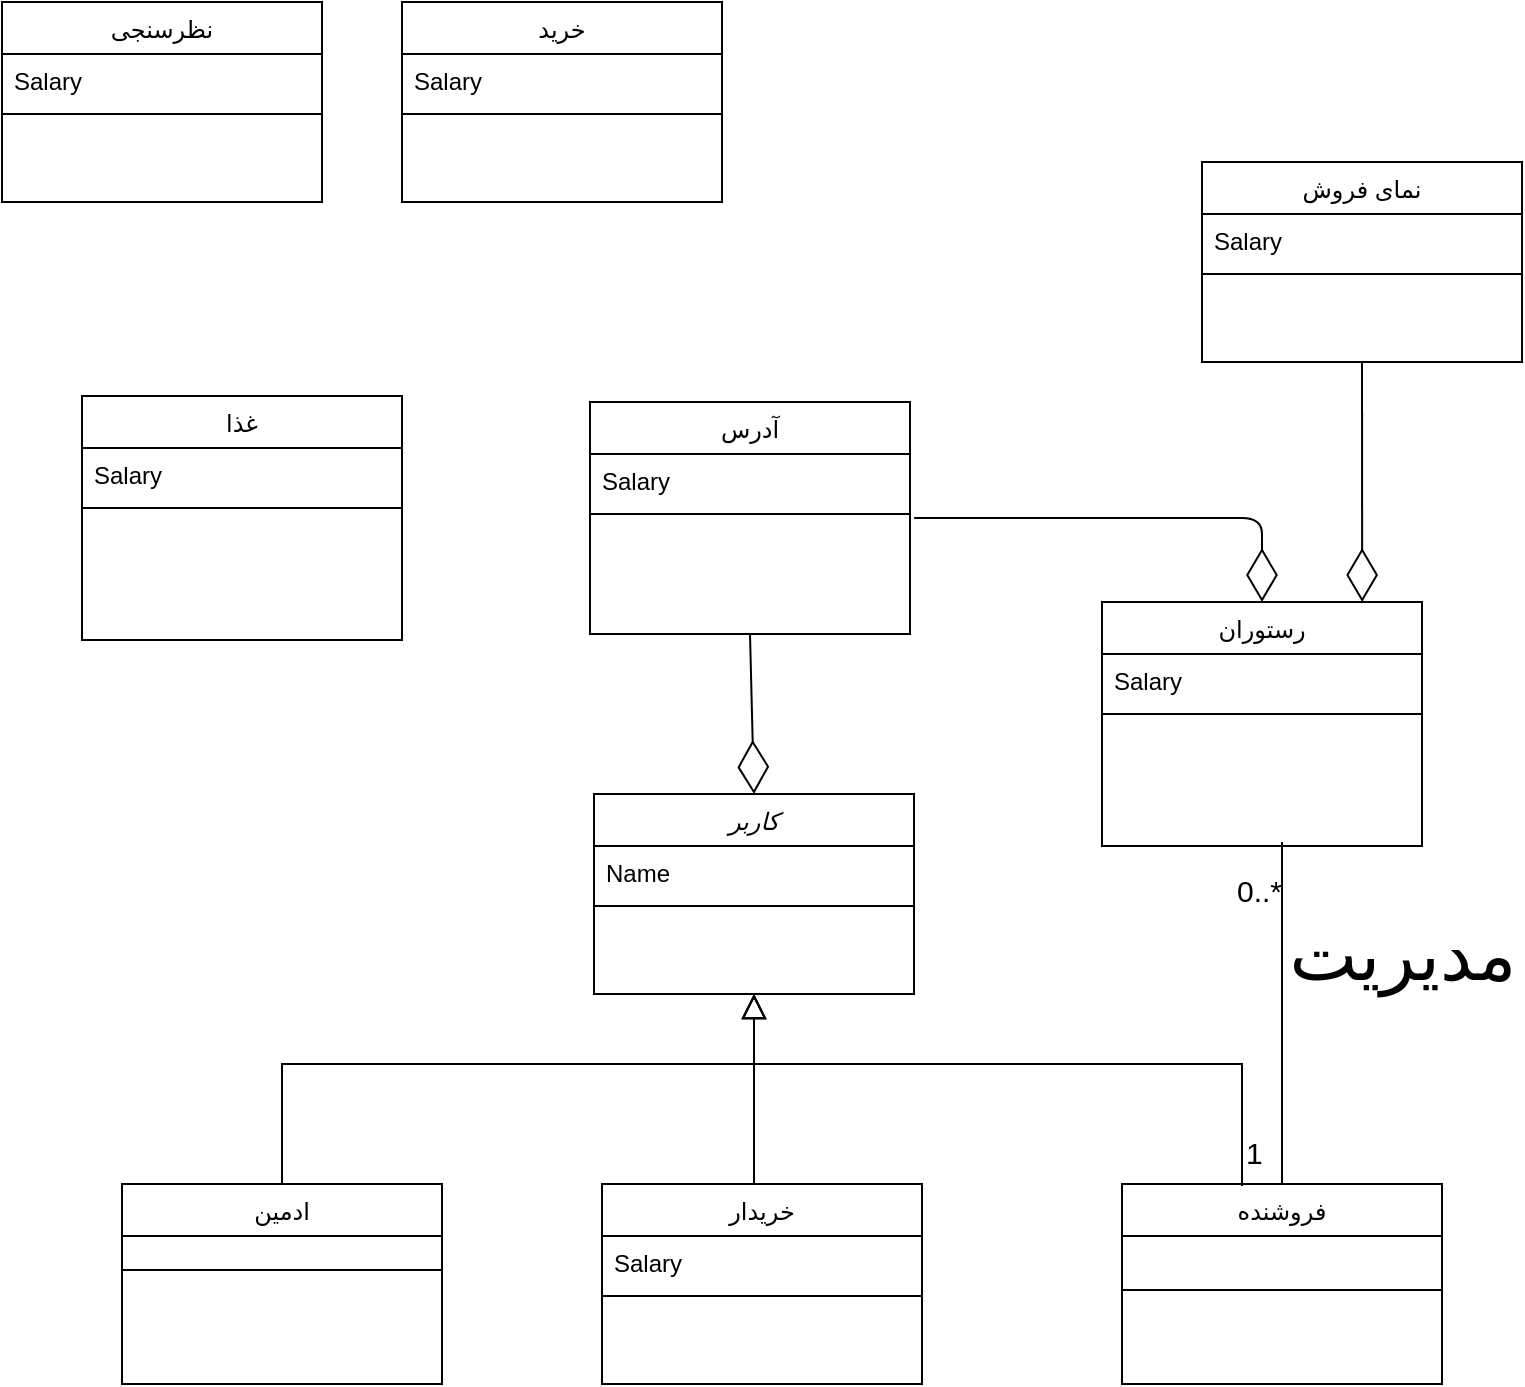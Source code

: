 <mxfile version="14.0.1" type="github">
  <diagram id="C5RBs43oDa-KdzZeNtuy" name="Page-1">
    <mxGraphModel dx="910" dy="487" grid="1" gridSize="20" guides="1" tooltips="1" connect="1" arrows="1" fold="1" page="1" pageScale="1" pageWidth="827" pageHeight="1169" math="0" shadow="0">
      <root>
        <mxCell id="WIyWlLk6GJQsqaUBKTNV-0" />
        <mxCell id="WIyWlLk6GJQsqaUBKTNV-1" parent="WIyWlLk6GJQsqaUBKTNV-0" />
        <mxCell id="zkfFHV4jXpPFQw0GAbJ--6" value="فروشنده" style="swimlane;fontStyle=0;align=center;verticalAlign=top;childLayout=stackLayout;horizontal=1;startSize=26;horizontalStack=0;resizeParent=1;resizeLast=0;collapsible=1;marginBottom=0;rounded=0;shadow=0;strokeWidth=1;" parent="WIyWlLk6GJQsqaUBKTNV-1" vertex="1">
          <mxGeometry x="600" y="931" width="160" height="100" as="geometry">
            <mxRectangle x="130" y="380" width="160" height="26" as="alternateBounds" />
          </mxGeometry>
        </mxCell>
        <mxCell id="zkfFHV4jXpPFQw0GAbJ--9" value="" style="line;html=1;strokeWidth=1;align=left;verticalAlign=middle;spacingTop=-1;spacingLeft=3;spacingRight=3;rotatable=0;labelPosition=right;points=[];portConstraint=eastwest;" parent="zkfFHV4jXpPFQw0GAbJ--6" vertex="1">
          <mxGeometry y="26" width="160" height="54" as="geometry" />
        </mxCell>
        <mxCell id="zkfFHV4jXpPFQw0GAbJ--13" value="خریدار" style="swimlane;fontStyle=0;align=center;verticalAlign=top;childLayout=stackLayout;horizontal=1;startSize=26;horizontalStack=0;resizeParent=1;resizeLast=0;collapsible=1;marginBottom=0;rounded=0;shadow=0;strokeWidth=1;" parent="WIyWlLk6GJQsqaUBKTNV-1" vertex="1">
          <mxGeometry x="340" y="931" width="160" height="100" as="geometry">
            <mxRectangle x="340" y="380" width="170" height="26" as="alternateBounds" />
          </mxGeometry>
        </mxCell>
        <mxCell id="zkfFHV4jXpPFQw0GAbJ--14" value="Salary" style="text;align=left;verticalAlign=top;spacingLeft=4;spacingRight=4;overflow=hidden;rotatable=0;points=[[0,0.5],[1,0.5]];portConstraint=eastwest;" parent="zkfFHV4jXpPFQw0GAbJ--13" vertex="1">
          <mxGeometry y="26" width="160" height="26" as="geometry" />
        </mxCell>
        <mxCell id="zkfFHV4jXpPFQw0GAbJ--15" value="" style="line;html=1;strokeWidth=1;align=left;verticalAlign=middle;spacingTop=-1;spacingLeft=3;spacingRight=3;rotatable=0;labelPosition=right;points=[];portConstraint=eastwest;" parent="zkfFHV4jXpPFQw0GAbJ--13" vertex="1">
          <mxGeometry y="52" width="160" height="8" as="geometry" />
        </mxCell>
        <mxCell id="zkfFHV4jXpPFQw0GAbJ--17" value="ادمین&#xa;" style="swimlane;fontStyle=0;align=center;verticalAlign=top;childLayout=stackLayout;horizontal=1;startSize=26;horizontalStack=0;resizeParent=1;resizeLast=0;collapsible=1;marginBottom=0;rounded=0;shadow=0;strokeWidth=1;" parent="WIyWlLk6GJQsqaUBKTNV-1" vertex="1">
          <mxGeometry x="100" y="931" width="160" height="100" as="geometry">
            <mxRectangle x="550" y="140" width="160" height="26" as="alternateBounds" />
          </mxGeometry>
        </mxCell>
        <mxCell id="zkfFHV4jXpPFQw0GAbJ--23" value="" style="line;html=1;strokeWidth=1;align=left;verticalAlign=middle;spacingTop=-1;spacingLeft=3;spacingRight=3;rotatable=0;labelPosition=right;points=[];portConstraint=eastwest;" parent="zkfFHV4jXpPFQw0GAbJ--17" vertex="1">
          <mxGeometry y="26" width="160" height="34" as="geometry" />
        </mxCell>
        <mxCell id="yiejE2Crp5BbZ_o_QNIk-0" value="خرید" style="swimlane;fontStyle=0;align=center;verticalAlign=top;childLayout=stackLayout;horizontal=1;startSize=26;horizontalStack=0;resizeParent=1;resizeLast=0;collapsible=1;marginBottom=0;rounded=0;shadow=0;strokeWidth=1;" vertex="1" parent="WIyWlLk6GJQsqaUBKTNV-1">
          <mxGeometry x="240" y="340" width="160" height="100" as="geometry">
            <mxRectangle x="340" y="380" width="170" height="26" as="alternateBounds" />
          </mxGeometry>
        </mxCell>
        <mxCell id="yiejE2Crp5BbZ_o_QNIk-1" value="Salary" style="text;align=left;verticalAlign=top;spacingLeft=4;spacingRight=4;overflow=hidden;rotatable=0;points=[[0,0.5],[1,0.5]];portConstraint=eastwest;" vertex="1" parent="yiejE2Crp5BbZ_o_QNIk-0">
          <mxGeometry y="26" width="160" height="26" as="geometry" />
        </mxCell>
        <mxCell id="yiejE2Crp5BbZ_o_QNIk-2" value="" style="line;html=1;strokeWidth=1;align=left;verticalAlign=middle;spacingTop=-1;spacingLeft=3;spacingRight=3;rotatable=0;labelPosition=right;points=[];portConstraint=eastwest;" vertex="1" parent="yiejE2Crp5BbZ_o_QNIk-0">
          <mxGeometry y="52" width="160" height="8" as="geometry" />
        </mxCell>
        <mxCell id="yiejE2Crp5BbZ_o_QNIk-9" value="نظرسنجی" style="swimlane;fontStyle=0;align=center;verticalAlign=top;childLayout=stackLayout;horizontal=1;startSize=26;horizontalStack=0;resizeParent=1;resizeLast=0;collapsible=1;marginBottom=0;rounded=0;shadow=0;strokeWidth=1;" vertex="1" parent="WIyWlLk6GJQsqaUBKTNV-1">
          <mxGeometry x="40" y="340" width="160" height="100" as="geometry">
            <mxRectangle x="340" y="380" width="170" height="26" as="alternateBounds" />
          </mxGeometry>
        </mxCell>
        <mxCell id="yiejE2Crp5BbZ_o_QNIk-10" value="Salary" style="text;align=left;verticalAlign=top;spacingLeft=4;spacingRight=4;overflow=hidden;rotatable=0;points=[[0,0.5],[1,0.5]];portConstraint=eastwest;" vertex="1" parent="yiejE2Crp5BbZ_o_QNIk-9">
          <mxGeometry y="26" width="160" height="26" as="geometry" />
        </mxCell>
        <mxCell id="yiejE2Crp5BbZ_o_QNIk-11" value="" style="line;html=1;strokeWidth=1;align=left;verticalAlign=middle;spacingTop=-1;spacingLeft=3;spacingRight=3;rotatable=0;labelPosition=right;points=[];portConstraint=eastwest;" vertex="1" parent="yiejE2Crp5BbZ_o_QNIk-9">
          <mxGeometry y="52" width="160" height="8" as="geometry" />
        </mxCell>
        <mxCell id="yiejE2Crp5BbZ_o_QNIk-12" value="آدرس" style="swimlane;fontStyle=0;align=center;verticalAlign=top;childLayout=stackLayout;horizontal=1;startSize=26;horizontalStack=0;resizeParent=1;resizeLast=0;collapsible=1;marginBottom=0;rounded=0;shadow=0;strokeWidth=1;" vertex="1" parent="WIyWlLk6GJQsqaUBKTNV-1">
          <mxGeometry x="334" y="540" width="160" height="116" as="geometry">
            <mxRectangle x="340" y="380" width="170" height="26" as="alternateBounds" />
          </mxGeometry>
        </mxCell>
        <mxCell id="yiejE2Crp5BbZ_o_QNIk-13" value="Salary" style="text;align=left;verticalAlign=top;spacingLeft=4;spacingRight=4;overflow=hidden;rotatable=0;points=[[0,0.5],[1,0.5]];portConstraint=eastwest;" vertex="1" parent="yiejE2Crp5BbZ_o_QNIk-12">
          <mxGeometry y="26" width="160" height="26" as="geometry" />
        </mxCell>
        <mxCell id="yiejE2Crp5BbZ_o_QNIk-14" value="" style="line;html=1;strokeWidth=1;align=left;verticalAlign=middle;spacingTop=-1;spacingLeft=3;spacingRight=3;rotatable=0;labelPosition=right;points=[];portConstraint=eastwest;" vertex="1" parent="yiejE2Crp5BbZ_o_QNIk-12">
          <mxGeometry y="52" width="160" height="8" as="geometry" />
        </mxCell>
        <mxCell id="yiejE2Crp5BbZ_o_QNIk-18" value="غذا" style="swimlane;fontStyle=0;align=center;verticalAlign=top;childLayout=stackLayout;horizontal=1;startSize=26;horizontalStack=0;resizeParent=1;resizeLast=0;collapsible=1;marginBottom=0;rounded=0;shadow=0;strokeWidth=1;" vertex="1" parent="WIyWlLk6GJQsqaUBKTNV-1">
          <mxGeometry x="80" y="537" width="160" height="122" as="geometry">
            <mxRectangle x="340" y="380" width="170" height="26" as="alternateBounds" />
          </mxGeometry>
        </mxCell>
        <mxCell id="yiejE2Crp5BbZ_o_QNIk-19" value="Salary" style="text;align=left;verticalAlign=top;spacingLeft=4;spacingRight=4;overflow=hidden;rotatable=0;points=[[0,0.5],[1,0.5]];portConstraint=eastwest;" vertex="1" parent="yiejE2Crp5BbZ_o_QNIk-18">
          <mxGeometry y="26" width="160" height="26" as="geometry" />
        </mxCell>
        <mxCell id="yiejE2Crp5BbZ_o_QNIk-20" value="" style="line;html=1;strokeWidth=1;align=left;verticalAlign=middle;spacingTop=-1;spacingLeft=3;spacingRight=3;rotatable=0;labelPosition=right;points=[];portConstraint=eastwest;" vertex="1" parent="yiejE2Crp5BbZ_o_QNIk-18">
          <mxGeometry y="52" width="160" height="8" as="geometry" />
        </mxCell>
        <mxCell id="yiejE2Crp5BbZ_o_QNIk-21" value="نمای فروش" style="swimlane;fontStyle=0;align=center;verticalAlign=top;childLayout=stackLayout;horizontal=1;startSize=26;horizontalStack=0;resizeParent=1;resizeLast=0;collapsible=1;marginBottom=0;rounded=0;shadow=0;strokeWidth=1;" vertex="1" parent="WIyWlLk6GJQsqaUBKTNV-1">
          <mxGeometry x="640" y="420" width="160" height="100" as="geometry">
            <mxRectangle x="340" y="380" width="170" height="26" as="alternateBounds" />
          </mxGeometry>
        </mxCell>
        <mxCell id="yiejE2Crp5BbZ_o_QNIk-22" value="Salary" style="text;align=left;verticalAlign=top;spacingLeft=4;spacingRight=4;overflow=hidden;rotatable=0;points=[[0,0.5],[1,0.5]];portConstraint=eastwest;" vertex="1" parent="yiejE2Crp5BbZ_o_QNIk-21">
          <mxGeometry y="26" width="160" height="26" as="geometry" />
        </mxCell>
        <mxCell id="yiejE2Crp5BbZ_o_QNIk-23" value="" style="line;html=1;strokeWidth=1;align=left;verticalAlign=middle;spacingTop=-1;spacingLeft=3;spacingRight=3;rotatable=0;labelPosition=right;points=[];portConstraint=eastwest;" vertex="1" parent="yiejE2Crp5BbZ_o_QNIk-21">
          <mxGeometry y="52" width="160" height="8" as="geometry" />
        </mxCell>
        <mxCell id="yiejE2Crp5BbZ_o_QNIk-24" value="کاربر" style="swimlane;fontStyle=2;align=center;verticalAlign=top;childLayout=stackLayout;horizontal=1;startSize=26;horizontalStack=0;resizeParent=1;resizeLast=0;collapsible=1;marginBottom=0;rounded=0;shadow=0;strokeWidth=1;" vertex="1" parent="WIyWlLk6GJQsqaUBKTNV-1">
          <mxGeometry x="336" y="736" width="160" height="100" as="geometry">
            <mxRectangle x="230" y="140" width="160" height="26" as="alternateBounds" />
          </mxGeometry>
        </mxCell>
        <mxCell id="yiejE2Crp5BbZ_o_QNIk-25" value="Name" style="text;align=left;verticalAlign=top;spacingLeft=4;spacingRight=4;overflow=hidden;rotatable=0;points=[[0,0.5],[1,0.5]];portConstraint=eastwest;" vertex="1" parent="yiejE2Crp5BbZ_o_QNIk-24">
          <mxGeometry y="26" width="160" height="26" as="geometry" />
        </mxCell>
        <mxCell id="yiejE2Crp5BbZ_o_QNIk-26" value="" style="line;html=1;strokeWidth=1;align=left;verticalAlign=middle;spacingTop=-1;spacingLeft=3;spacingRight=3;rotatable=0;labelPosition=right;points=[];portConstraint=eastwest;" vertex="1" parent="yiejE2Crp5BbZ_o_QNIk-24">
          <mxGeometry y="52" width="160" height="8" as="geometry" />
        </mxCell>
        <mxCell id="yiejE2Crp5BbZ_o_QNIk-31" value="" style="endArrow=block;endSize=10;endFill=0;shadow=0;strokeWidth=1;rounded=0;edgeStyle=elbowEdgeStyle;elbow=vertical;exitX=0.375;exitY=0.01;exitDx=0;exitDy=0;entryX=0.5;entryY=1;entryDx=0;entryDy=0;exitPerimeter=0;" edge="1" parent="WIyWlLk6GJQsqaUBKTNV-1" source="zkfFHV4jXpPFQw0GAbJ--6" target="yiejE2Crp5BbZ_o_QNIk-24">
          <mxGeometry width="160" relative="1" as="geometry">
            <mxPoint x="556" y="938" as="sourcePoint" />
            <mxPoint x="446" y="836" as="targetPoint" />
            <Array as="points">
              <mxPoint x="536" y="871" />
              <mxPoint x="416" y="891" />
            </Array>
          </mxGeometry>
        </mxCell>
        <mxCell id="yiejE2Crp5BbZ_o_QNIk-33" value="" style="endArrow=block;endSize=10;endFill=0;shadow=0;strokeWidth=1;rounded=0;edgeStyle=elbowEdgeStyle;elbow=vertical;entryX=0.5;entryY=1;entryDx=0;entryDy=0;" edge="1" parent="WIyWlLk6GJQsqaUBKTNV-1" source="zkfFHV4jXpPFQw0GAbJ--13">
          <mxGeometry width="160" relative="1" as="geometry">
            <mxPoint x="680" y="931" as="sourcePoint" />
            <mxPoint x="416" y="836" as="targetPoint" />
            <Array as="points">
              <mxPoint x="416" y="911" />
            </Array>
          </mxGeometry>
        </mxCell>
        <mxCell id="yiejE2Crp5BbZ_o_QNIk-35" value="" style="endArrow=block;endSize=10;endFill=0;shadow=0;strokeWidth=1;rounded=0;edgeStyle=elbowEdgeStyle;elbow=vertical;entryX=0.5;entryY=1;entryDx=0;entryDy=0;exitX=0.5;exitY=0;exitDx=0;exitDy=0;" edge="1" parent="WIyWlLk6GJQsqaUBKTNV-1" source="zkfFHV4jXpPFQw0GAbJ--17">
          <mxGeometry width="160" relative="1" as="geometry">
            <mxPoint x="416" y="931" as="sourcePoint" />
            <mxPoint x="416" y="836" as="targetPoint" />
            <Array as="points">
              <mxPoint x="396" y="871" />
              <mxPoint x="416" y="911" />
            </Array>
          </mxGeometry>
        </mxCell>
        <mxCell id="yiejE2Crp5BbZ_o_QNIk-38" value="رستوران" style="swimlane;fontStyle=0;align=center;verticalAlign=top;childLayout=stackLayout;horizontal=1;startSize=26;horizontalStack=0;resizeParent=1;resizeLast=0;collapsible=1;marginBottom=0;rounded=0;shadow=0;strokeWidth=1;" vertex="1" parent="WIyWlLk6GJQsqaUBKTNV-1">
          <mxGeometry x="590" y="640" width="160" height="122" as="geometry">
            <mxRectangle x="340" y="380" width="170" height="26" as="alternateBounds" />
          </mxGeometry>
        </mxCell>
        <mxCell id="yiejE2Crp5BbZ_o_QNIk-39" value="Salary" style="text;align=left;verticalAlign=top;spacingLeft=4;spacingRight=4;overflow=hidden;rotatable=0;points=[[0,0.5],[1,0.5]];portConstraint=eastwest;" vertex="1" parent="yiejE2Crp5BbZ_o_QNIk-38">
          <mxGeometry y="26" width="160" height="26" as="geometry" />
        </mxCell>
        <mxCell id="yiejE2Crp5BbZ_o_QNIk-40" value="" style="line;html=1;strokeWidth=1;align=left;verticalAlign=middle;spacingTop=-1;spacingLeft=3;spacingRight=3;rotatable=0;labelPosition=right;points=[];portConstraint=eastwest;" vertex="1" parent="yiejE2Crp5BbZ_o_QNIk-38">
          <mxGeometry y="52" width="160" height="8" as="geometry" />
        </mxCell>
        <mxCell id="yiejE2Crp5BbZ_o_QNIk-44" value="" style="endArrow=diamondThin;endFill=0;endSize=24;html=1;fontSize=36;exitX=0.5;exitY=1;exitDx=0;exitDy=0;entryX=0.5;entryY=0;entryDx=0;entryDy=0;" edge="1" parent="WIyWlLk6GJQsqaUBKTNV-1" source="yiejE2Crp5BbZ_o_QNIk-12" target="yiejE2Crp5BbZ_o_QNIk-24">
          <mxGeometry width="160" relative="1" as="geometry">
            <mxPoint x="280" y="700.5" as="sourcePoint" />
            <mxPoint x="440" y="700.5" as="targetPoint" />
          </mxGeometry>
        </mxCell>
        <mxCell id="yiejE2Crp5BbZ_o_QNIk-45" value="" style="endArrow=diamondThin;endFill=0;endSize=24;html=1;fontSize=36;exitX=1.013;exitY=1.231;exitDx=0;exitDy=0;entryX=0.5;entryY=0;entryDx=0;entryDy=0;exitPerimeter=0;" edge="1" parent="WIyWlLk6GJQsqaUBKTNV-1" source="yiejE2Crp5BbZ_o_QNIk-13" target="yiejE2Crp5BbZ_o_QNIk-38">
          <mxGeometry width="160" relative="1" as="geometry">
            <mxPoint x="414" y="656" as="sourcePoint" />
            <mxPoint x="416" y="736" as="targetPoint" />
            <Array as="points">
              <mxPoint x="670" y="598" />
            </Array>
          </mxGeometry>
        </mxCell>
        <mxCell id="yiejE2Crp5BbZ_o_QNIk-47" value="مدیریت" style="verticalAlign=bottom;html=1;endArrow=none;edgeStyle=orthogonalEdgeStyle;fontSize=36;exitX=0.5;exitY=0;exitDx=0;exitDy=0;" edge="1" parent="WIyWlLk6GJQsqaUBKTNV-1" source="zkfFHV4jXpPFQw0GAbJ--6">
          <mxGeometry x="0.064" y="-60" relative="1" as="geometry">
            <mxPoint x="340" y="680" as="sourcePoint" />
            <mxPoint x="680" y="760" as="targetPoint" />
            <Array as="points">
              <mxPoint x="680" y="880" />
              <mxPoint x="680" y="880" />
            </Array>
            <mxPoint as="offset" />
          </mxGeometry>
        </mxCell>
        <mxCell id="yiejE2Crp5BbZ_o_QNIk-48" value="&lt;font style=&quot;font-size: 15px&quot;&gt;1&lt;/font&gt;" style="resizable=0;html=1;align=left;verticalAlign=top;labelBackgroundColor=none;fontSize=10" connectable="0" vertex="1" parent="yiejE2Crp5BbZ_o_QNIk-47">
          <mxGeometry x="-1" relative="1" as="geometry">
            <mxPoint x="-20" y="-31" as="offset" />
          </mxGeometry>
        </mxCell>
        <mxCell id="yiejE2Crp5BbZ_o_QNIk-50" value="&lt;font style=&quot;font-size: 15px&quot;&gt;&amp;nbsp;0..*&lt;/font&gt;" style="resizable=0;html=1;align=right;verticalAlign=top;labelBackgroundColor=none;fontSize=10" connectable="0" vertex="1" parent="yiejE2Crp5BbZ_o_QNIk-47">
          <mxGeometry x="0.9" relative="1" as="geometry" />
        </mxCell>
        <mxCell id="yiejE2Crp5BbZ_o_QNIk-52" value="" style="endArrow=diamondThin;endFill=0;endSize=24;html=1;fontSize=36;exitX=0.5;exitY=1;exitDx=0;exitDy=0;entryX=0.813;entryY=0;entryDx=0;entryDy=0;entryPerimeter=0;" edge="1" parent="WIyWlLk6GJQsqaUBKTNV-1" source="yiejE2Crp5BbZ_o_QNIk-21" target="yiejE2Crp5BbZ_o_QNIk-38">
          <mxGeometry width="160" relative="1" as="geometry">
            <mxPoint x="320" y="620" as="sourcePoint" />
            <mxPoint x="480" y="620" as="targetPoint" />
          </mxGeometry>
        </mxCell>
      </root>
    </mxGraphModel>
  </diagram>
</mxfile>
